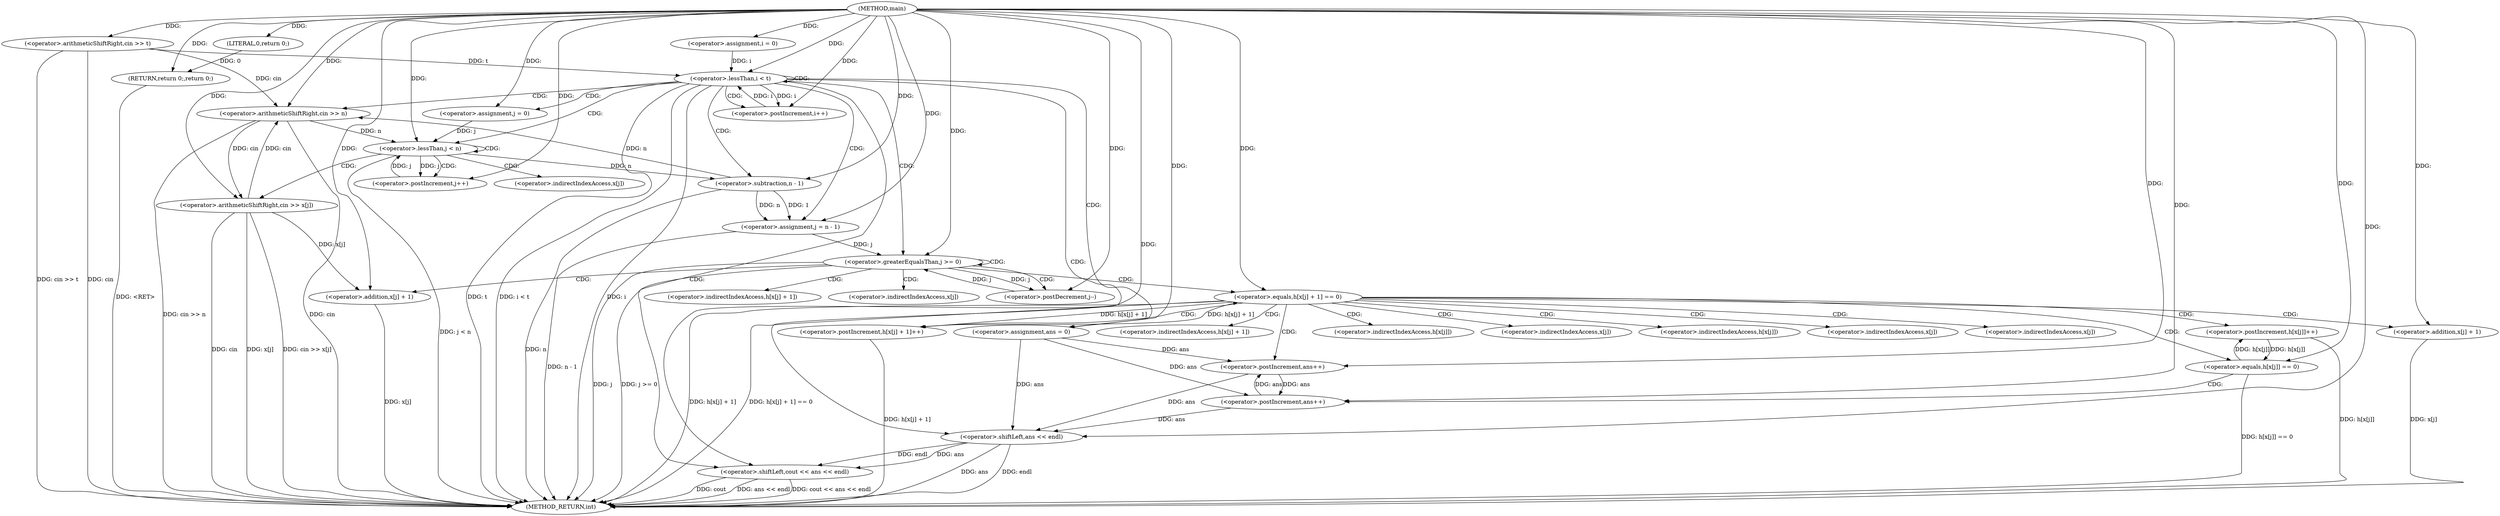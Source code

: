 digraph "main" {  
"1000102" [label = "(METHOD,main)" ]
"1000203" [label = "(METHOD_RETURN,int)" ]
"1000105" [label = "(<operator>.arithmeticShiftRight,cin >> t)" ]
"1000201" [label = "(RETURN,return 0;,return 0;)" ]
"1000110" [label = "(<operator>.assignment,i = 0)" ]
"1000113" [label = "(<operator>.lessThan,i < t)" ]
"1000116" [label = "(<operator>.postIncrement,i++)" ]
"1000202" [label = "(LITERAL,0,return 0;)" ]
"1000120" [label = "(<operator>.arithmeticShiftRight,cin >> n)" ]
"1000141" [label = "(<operator>.assignment,ans = 0)" ]
"1000196" [label = "(<operator>.shiftLeft,cout << ans << endl)" ]
"1000126" [label = "(<operator>.assignment,j = 0)" ]
"1000129" [label = "(<operator>.lessThan,j < n)" ]
"1000132" [label = "(<operator>.postIncrement,j++)" ]
"1000134" [label = "(<operator>.arithmeticShiftRight,cin >> x[j])" ]
"1000146" [label = "(<operator>.assignment,j = n - 1)" ]
"1000151" [label = "(<operator>.greaterEqualsThan,j >= 0)" ]
"1000154" [label = "(<operator>.postDecrement,j--)" ]
"1000198" [label = "(<operator>.shiftLeft,ans << endl)" ]
"1000148" [label = "(<operator>.subtraction,n - 1)" ]
"1000158" [label = "(<operator>.equals,h[x[j] + 1] == 0)" ]
"1000168" [label = "(<operator>.postIncrement,h[x[j] + 1]++)" ]
"1000176" [label = "(<operator>.postIncrement,ans++)" ]
"1000190" [label = "(<operator>.postIncrement,h[x[j]]++)" ]
"1000161" [label = "(<operator>.addition,x[j] + 1)" ]
"1000181" [label = "(<operator>.equals,h[x[j]] == 0)" ]
"1000188" [label = "(<operator>.postIncrement,ans++)" ]
"1000171" [label = "(<operator>.addition,x[j] + 1)" ]
"1000136" [label = "(<operator>.indirectIndexAccess,x[j])" ]
"1000159" [label = "(<operator>.indirectIndexAccess,h[x[j] + 1])" ]
"1000169" [label = "(<operator>.indirectIndexAccess,h[x[j] + 1])" ]
"1000162" [label = "(<operator>.indirectIndexAccess,x[j])" ]
"1000191" [label = "(<operator>.indirectIndexAccess,h[x[j]])" ]
"1000172" [label = "(<operator>.indirectIndexAccess,x[j])" ]
"1000182" [label = "(<operator>.indirectIndexAccess,h[x[j]])" ]
"1000193" [label = "(<operator>.indirectIndexAccess,x[j])" ]
"1000184" [label = "(<operator>.indirectIndexAccess,x[j])" ]
  "1000201" -> "1000203"  [ label = "DDG: <RET>"] 
  "1000105" -> "1000203"  [ label = "DDG: cin"] 
  "1000105" -> "1000203"  [ label = "DDG: cin >> t"] 
  "1000113" -> "1000203"  [ label = "DDG: i"] 
  "1000113" -> "1000203"  [ label = "DDG: t"] 
  "1000113" -> "1000203"  [ label = "DDG: i < t"] 
  "1000120" -> "1000203"  [ label = "DDG: cin"] 
  "1000120" -> "1000203"  [ label = "DDG: cin >> n"] 
  "1000129" -> "1000203"  [ label = "DDG: j < n"] 
  "1000148" -> "1000203"  [ label = "DDG: n"] 
  "1000146" -> "1000203"  [ label = "DDG: n - 1"] 
  "1000151" -> "1000203"  [ label = "DDG: j"] 
  "1000151" -> "1000203"  [ label = "DDG: j >= 0"] 
  "1000198" -> "1000203"  [ label = "DDG: ans"] 
  "1000196" -> "1000203"  [ label = "DDG: ans << endl"] 
  "1000196" -> "1000203"  [ label = "DDG: cout << ans << endl"] 
  "1000161" -> "1000203"  [ label = "DDG: x[j]"] 
  "1000158" -> "1000203"  [ label = "DDG: h[x[j] + 1]"] 
  "1000158" -> "1000203"  [ label = "DDG: h[x[j] + 1] == 0"] 
  "1000181" -> "1000203"  [ label = "DDG: h[x[j]] == 0"] 
  "1000190" -> "1000203"  [ label = "DDG: h[x[j]]"] 
  "1000171" -> "1000203"  [ label = "DDG: x[j]"] 
  "1000168" -> "1000203"  [ label = "DDG: h[x[j] + 1]"] 
  "1000134" -> "1000203"  [ label = "DDG: cin"] 
  "1000134" -> "1000203"  [ label = "DDG: x[j]"] 
  "1000134" -> "1000203"  [ label = "DDG: cin >> x[j]"] 
  "1000196" -> "1000203"  [ label = "DDG: cout"] 
  "1000198" -> "1000203"  [ label = "DDG: endl"] 
  "1000202" -> "1000201"  [ label = "DDG: 0"] 
  "1000102" -> "1000201"  [ label = "DDG: "] 
  "1000102" -> "1000105"  [ label = "DDG: "] 
  "1000102" -> "1000110"  [ label = "DDG: "] 
  "1000102" -> "1000202"  [ label = "DDG: "] 
  "1000110" -> "1000113"  [ label = "DDG: i"] 
  "1000116" -> "1000113"  [ label = "DDG: i"] 
  "1000102" -> "1000113"  [ label = "DDG: "] 
  "1000105" -> "1000113"  [ label = "DDG: t"] 
  "1000113" -> "1000116"  [ label = "DDG: i"] 
  "1000102" -> "1000116"  [ label = "DDG: "] 
  "1000102" -> "1000141"  [ label = "DDG: "] 
  "1000105" -> "1000120"  [ label = "DDG: cin"] 
  "1000134" -> "1000120"  [ label = "DDG: cin"] 
  "1000102" -> "1000120"  [ label = "DDG: "] 
  "1000148" -> "1000120"  [ label = "DDG: n"] 
  "1000102" -> "1000126"  [ label = "DDG: "] 
  "1000148" -> "1000146"  [ label = "DDG: 1"] 
  "1000148" -> "1000146"  [ label = "DDG: n"] 
  "1000102" -> "1000196"  [ label = "DDG: "] 
  "1000198" -> "1000196"  [ label = "DDG: endl"] 
  "1000198" -> "1000196"  [ label = "DDG: ans"] 
  "1000126" -> "1000129"  [ label = "DDG: j"] 
  "1000132" -> "1000129"  [ label = "DDG: j"] 
  "1000102" -> "1000129"  [ label = "DDG: "] 
  "1000120" -> "1000129"  [ label = "DDG: n"] 
  "1000129" -> "1000132"  [ label = "DDG: j"] 
  "1000102" -> "1000132"  [ label = "DDG: "] 
  "1000120" -> "1000134"  [ label = "DDG: cin"] 
  "1000102" -> "1000134"  [ label = "DDG: "] 
  "1000102" -> "1000146"  [ label = "DDG: "] 
  "1000146" -> "1000151"  [ label = "DDG: j"] 
  "1000154" -> "1000151"  [ label = "DDG: j"] 
  "1000102" -> "1000151"  [ label = "DDG: "] 
  "1000151" -> "1000154"  [ label = "DDG: j"] 
  "1000102" -> "1000154"  [ label = "DDG: "] 
  "1000141" -> "1000198"  [ label = "DDG: ans"] 
  "1000188" -> "1000198"  [ label = "DDG: ans"] 
  "1000176" -> "1000198"  [ label = "DDG: ans"] 
  "1000102" -> "1000198"  [ label = "DDG: "] 
  "1000129" -> "1000148"  [ label = "DDG: n"] 
  "1000102" -> "1000148"  [ label = "DDG: "] 
  "1000168" -> "1000158"  [ label = "DDG: h[x[j] + 1]"] 
  "1000102" -> "1000158"  [ label = "DDG: "] 
  "1000158" -> "1000168"  [ label = "DDG: h[x[j] + 1]"] 
  "1000141" -> "1000176"  [ label = "DDG: ans"] 
  "1000188" -> "1000176"  [ label = "DDG: ans"] 
  "1000102" -> "1000176"  [ label = "DDG: "] 
  "1000134" -> "1000161"  [ label = "DDG: x[j]"] 
  "1000102" -> "1000161"  [ label = "DDG: "] 
  "1000181" -> "1000190"  [ label = "DDG: h[x[j]]"] 
  "1000102" -> "1000171"  [ label = "DDG: "] 
  "1000190" -> "1000181"  [ label = "DDG: h[x[j]]"] 
  "1000102" -> "1000181"  [ label = "DDG: "] 
  "1000141" -> "1000188"  [ label = "DDG: ans"] 
  "1000176" -> "1000188"  [ label = "DDG: ans"] 
  "1000102" -> "1000188"  [ label = "DDG: "] 
  "1000113" -> "1000141"  [ label = "CDG: "] 
  "1000113" -> "1000148"  [ label = "CDG: "] 
  "1000113" -> "1000196"  [ label = "CDG: "] 
  "1000113" -> "1000116"  [ label = "CDG: "] 
  "1000113" -> "1000120"  [ label = "CDG: "] 
  "1000113" -> "1000113"  [ label = "CDG: "] 
  "1000113" -> "1000126"  [ label = "CDG: "] 
  "1000113" -> "1000129"  [ label = "CDG: "] 
  "1000113" -> "1000151"  [ label = "CDG: "] 
  "1000113" -> "1000146"  [ label = "CDG: "] 
  "1000113" -> "1000198"  [ label = "CDG: "] 
  "1000129" -> "1000136"  [ label = "CDG: "] 
  "1000129" -> "1000132"  [ label = "CDG: "] 
  "1000129" -> "1000129"  [ label = "CDG: "] 
  "1000129" -> "1000134"  [ label = "CDG: "] 
  "1000151" -> "1000161"  [ label = "CDG: "] 
  "1000151" -> "1000159"  [ label = "CDG: "] 
  "1000151" -> "1000158"  [ label = "CDG: "] 
  "1000151" -> "1000154"  [ label = "CDG: "] 
  "1000151" -> "1000151"  [ label = "CDG: "] 
  "1000151" -> "1000162"  [ label = "CDG: "] 
  "1000158" -> "1000191"  [ label = "CDG: "] 
  "1000158" -> "1000182"  [ label = "CDG: "] 
  "1000158" -> "1000172"  [ label = "CDG: "] 
  "1000158" -> "1000169"  [ label = "CDG: "] 
  "1000158" -> "1000168"  [ label = "CDG: "] 
  "1000158" -> "1000190"  [ label = "CDG: "] 
  "1000158" -> "1000171"  [ label = "CDG: "] 
  "1000158" -> "1000193"  [ label = "CDG: "] 
  "1000158" -> "1000184"  [ label = "CDG: "] 
  "1000158" -> "1000176"  [ label = "CDG: "] 
  "1000158" -> "1000181"  [ label = "CDG: "] 
  "1000181" -> "1000188"  [ label = "CDG: "] 
}
